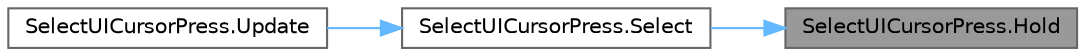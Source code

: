 digraph "SelectUICursorPress.Hold"
{
 // LATEX_PDF_SIZE
  bgcolor="transparent";
  edge [fontname=Helvetica,fontsize=10,labelfontname=Helvetica,labelfontsize=10];
  node [fontname=Helvetica,fontsize=10,shape=box,height=0.2,width=0.4];
  rankdir="RL";
  Node1 [id="Node000001",label="SelectUICursorPress.Hold",height=0.2,width=0.4,color="gray40", fillcolor="grey60", style="filled", fontcolor="black",tooltip=" "];
  Node1 -> Node2 [id="edge1_Node000001_Node000002",dir="back",color="steelblue1",style="solid",tooltip=" "];
  Node2 [id="Node000002",label="SelectUICursorPress.Select",height=0.2,width=0.4,color="grey40", fillcolor="white", style="filled",URL="$class_select_u_i_cursor_press.html#aa1fbcd347069ed0728ca4518da532f72",tooltip=" "];
  Node2 -> Node3 [id="edge2_Node000002_Node000003",dir="back",color="steelblue1",style="solid",tooltip=" "];
  Node3 [id="Node000003",label="SelectUICursorPress.Update",height=0.2,width=0.4,color="grey40", fillcolor="white", style="filled",URL="$class_select_u_i_cursor_press.html#a71c8ab4b966932afad2d3bc849bb1768",tooltip=" "];
}

